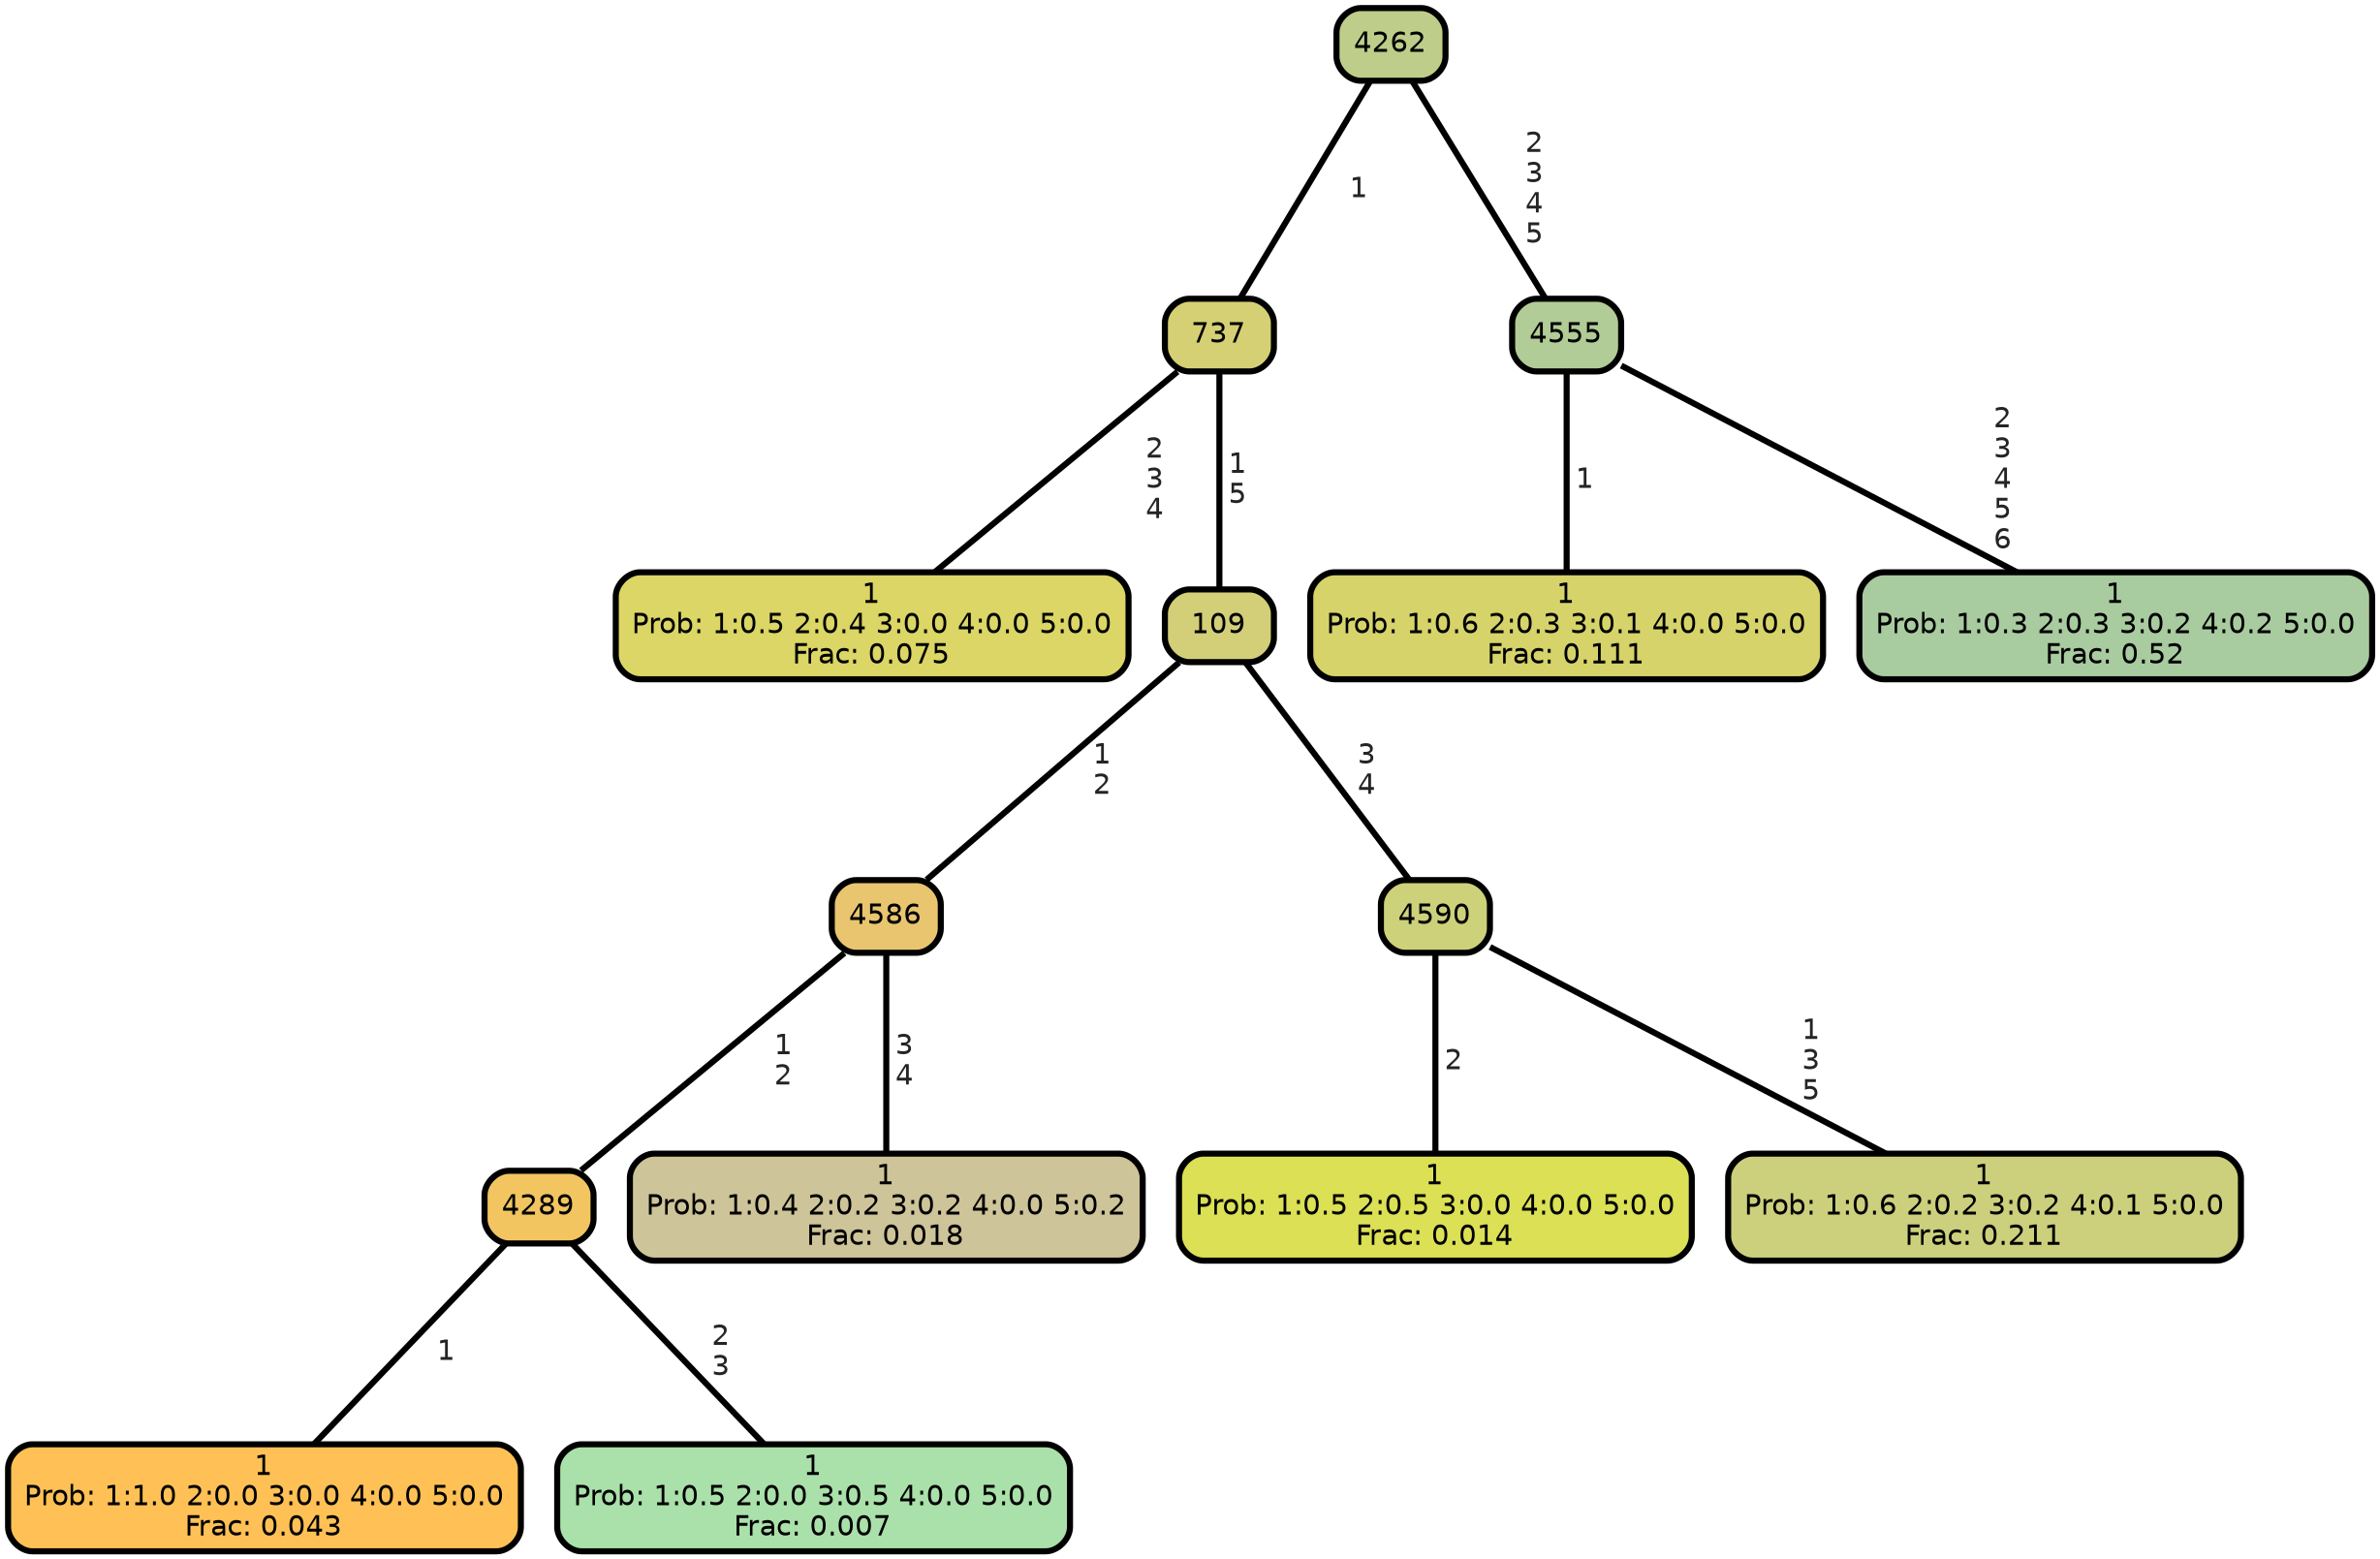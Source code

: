 graph Tree {
node [shape=box, style="filled, rounded",color="black",penwidth="3",fontcolor="black",                 fontname=helvetica] ;
graph [ranksep="0 equally", splines=straight,                 bgcolor=transparent, dpi=200] ;
edge [fontname=helvetica, fontweight=bold,fontcolor=grey14,color=black] ;
0 [label="1
Prob: 1:0.5 2:0.4 3:0.0 4:0.0 5:0.0
Frac: 0.075", fillcolor="#dbd665"] ;
1 [label="737", fillcolor="#d5d074"] ;
2 [label="1
Prob: 1:1.0 2:0.0 3:0.0 4:0.0 5:0.0
Frac: 0.043", fillcolor="#ffc155"] ;
3 [label="4289", fillcolor="#f2c561"] ;
4 [label="1
Prob: 1:0.5 2:0.0 3:0.5 4:0.0 5:0.0
Frac: 0.007", fillcolor="#aae0aa"] ;
5 [label="4586", fillcolor="#e9c56f"] ;
6 [label="1
Prob: 1:0.4 2:0.2 3:0.2 4:0.0 5:0.2
Frac: 0.018", fillcolor="#cec499"] ;
7 [label="109", fillcolor="#d3ce78"] ;
8 [label="1
Prob: 1:0.5 2:0.5 3:0.0 4:0.0 5:0.0
Frac: 0.014", fillcolor="#dbe055"] ;
9 [label="4590", fillcolor="#cdd17a"] ;
10 [label="1
Prob: 1:0.6 2:0.2 3:0.2 4:0.1 5:0.0
Frac: 0.211", fillcolor="#ccd07d"] ;
11 [label="4262", fillcolor="#becd8a"] ;
12 [label="1
Prob: 1:0.6 2:0.3 3:0.1 4:0.0 5:0.0
Frac: 0.111", fillcolor="#d6d36a"] ;
13 [label="4555", fillcolor="#b1cc96"] ;
14 [label="1
Prob: 1:0.3 2:0.3 3:0.2 4:0.2 5:0.0
Frac: 0.52", fillcolor="#a9cba0"] ;
1 -- 0 [label=" 2\n 3\n 4",penwidth=3] ;
1 -- 7 [label=" 1\n 5",penwidth=3] ;
3 -- 2 [label=" 1",penwidth=3] ;
3 -- 4 [label=" 2\n 3",penwidth=3] ;
5 -- 3 [label=" 1\n 2",penwidth=3] ;
5 -- 6 [label=" 3\n 4",penwidth=3] ;
7 -- 5 [label=" 1\n 2",penwidth=3] ;
7 -- 9 [label=" 3\n 4",penwidth=3] ;
9 -- 8 [label=" 2",penwidth=3] ;
9 -- 10 [label=" 1\n 3\n 5",penwidth=3] ;
11 -- 1 [label=" 1",penwidth=3] ;
11 -- 13 [label=" 2\n 3\n 4\n 5",penwidth=3] ;
13 -- 12 [label=" 1",penwidth=3] ;
13 -- 14 [label=" 2\n 3\n 4\n 5\n 6",penwidth=3] ;
{rank = same;}}
